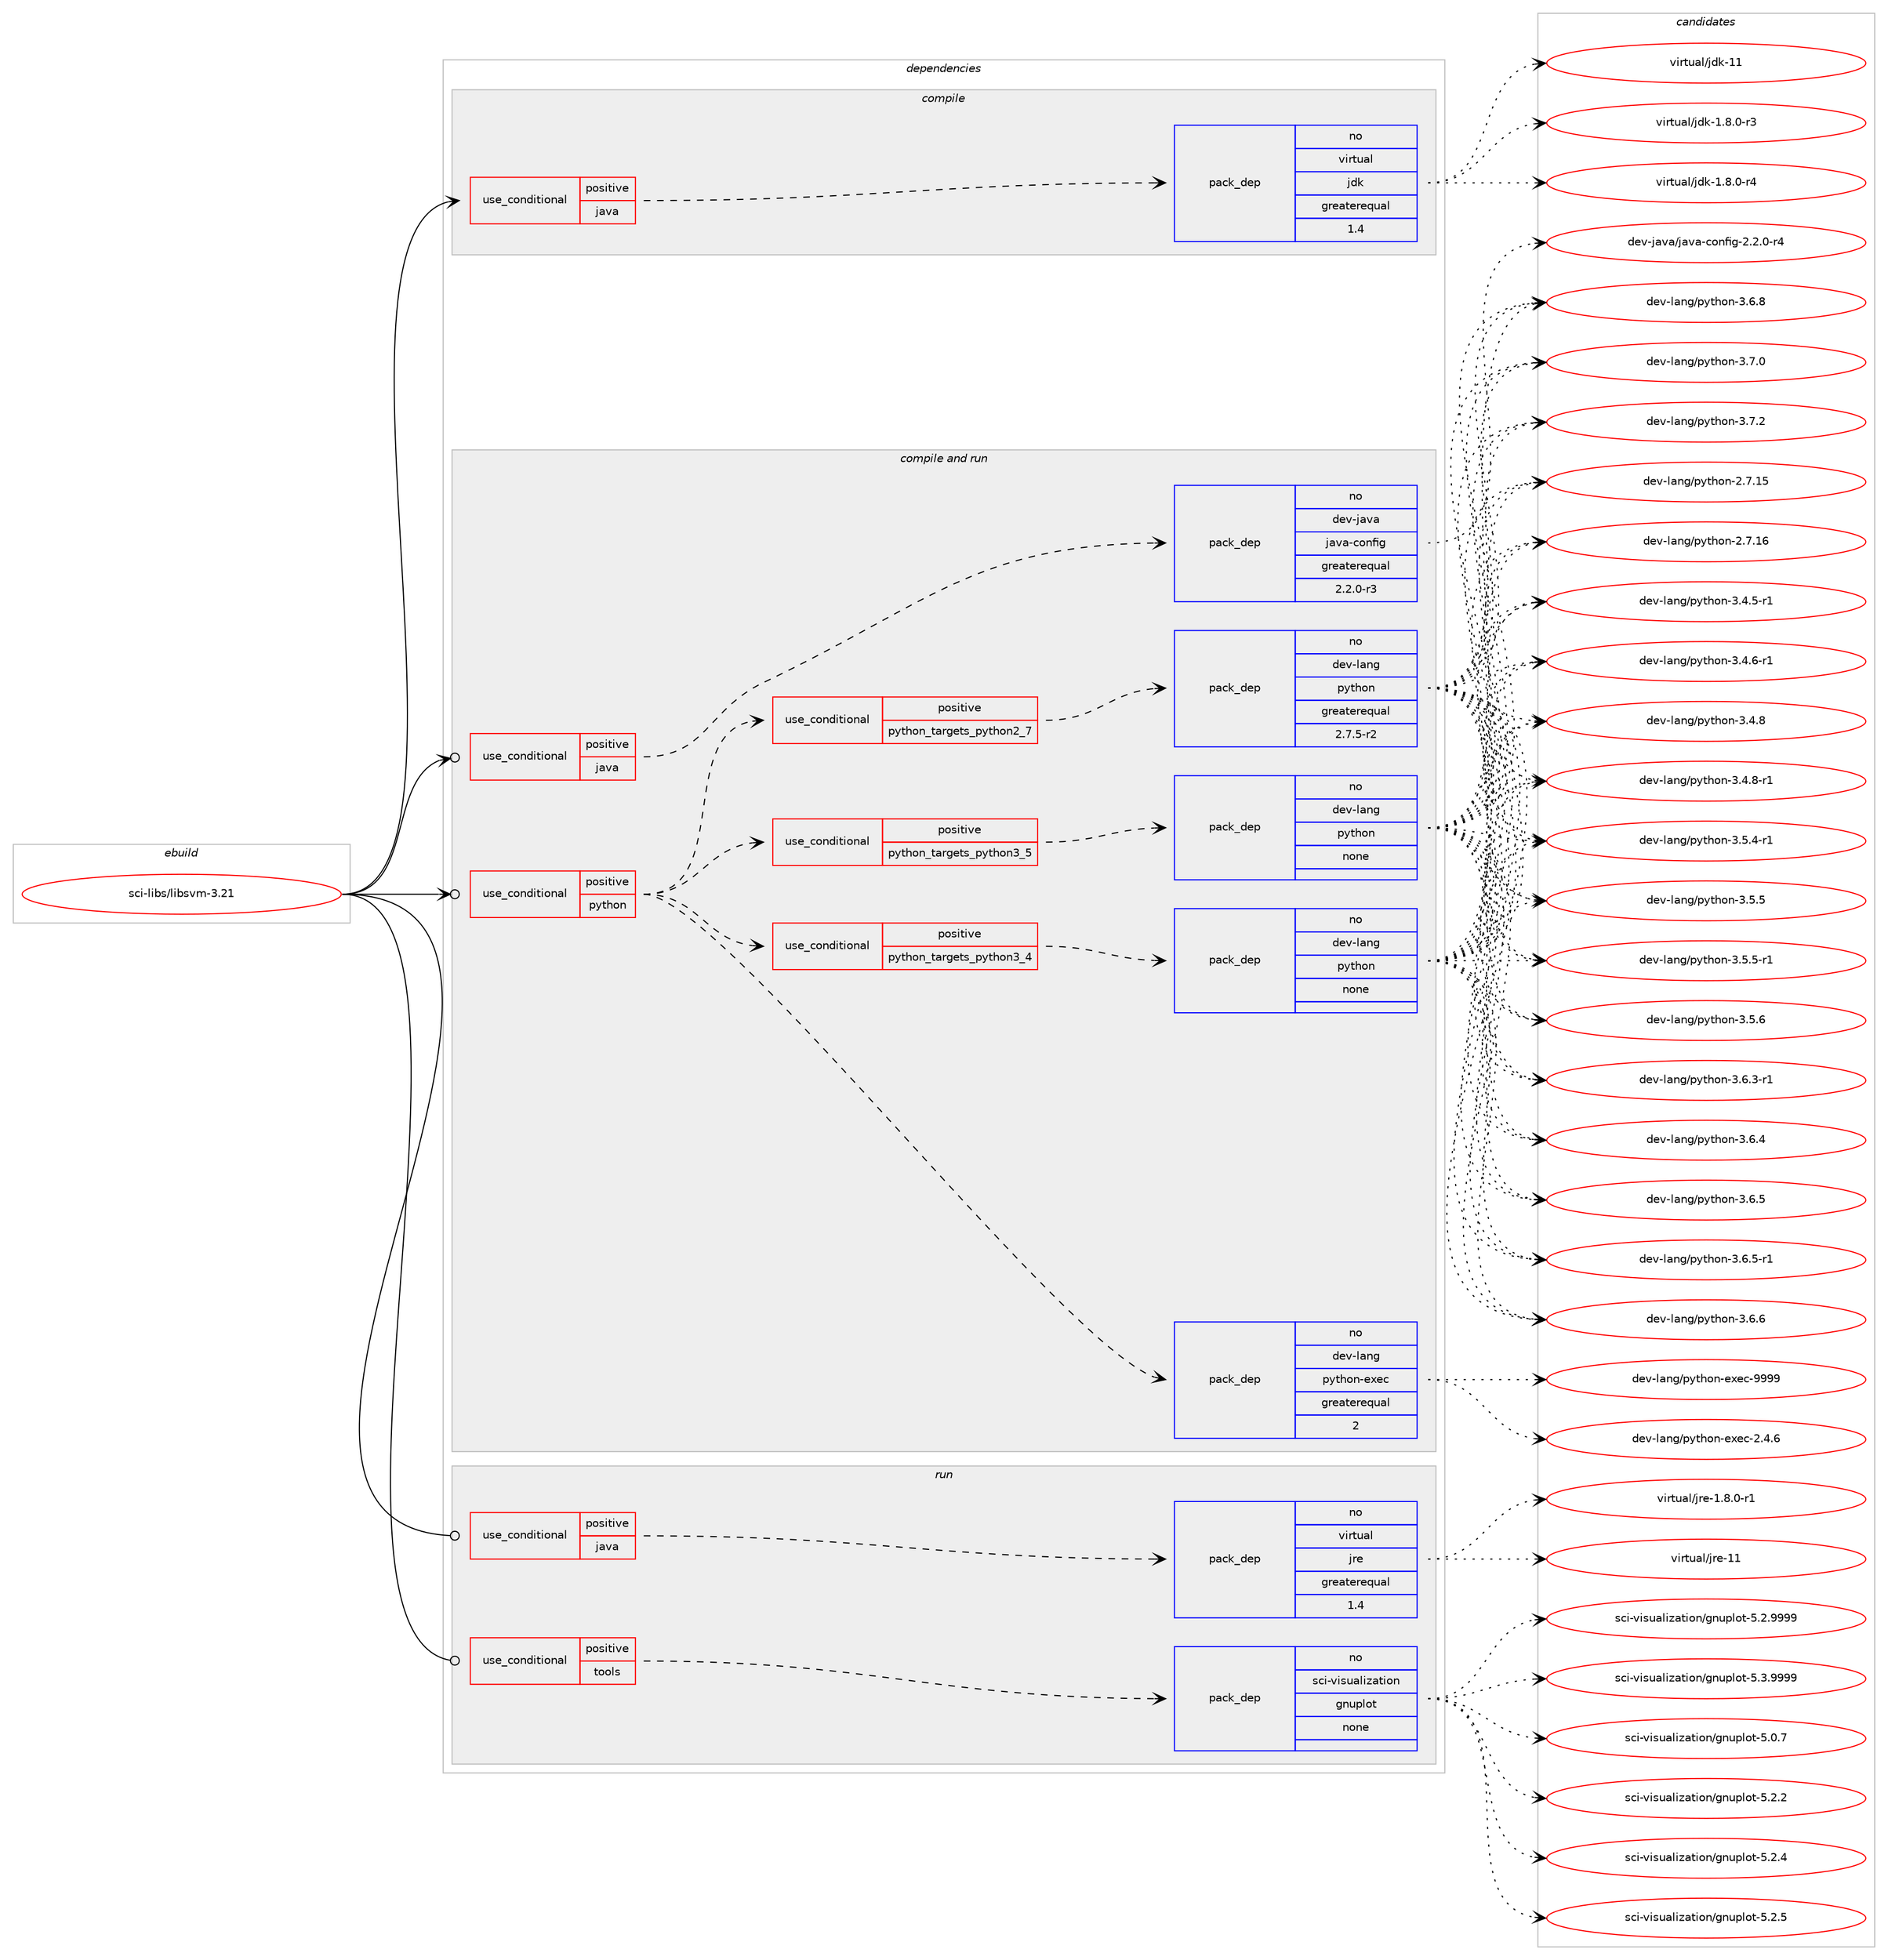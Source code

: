digraph prolog {

# *************
# Graph options
# *************

newrank=true;
concentrate=true;
compound=true;
graph [rankdir=LR,fontname=Helvetica,fontsize=10,ranksep=1.5];#, ranksep=2.5, nodesep=0.2];
edge  [arrowhead=vee];
node  [fontname=Helvetica,fontsize=10];

# **********
# The ebuild
# **********

subgraph cluster_leftcol {
color=gray;
rank=same;
label=<<i>ebuild</i>>;
id [label="sci-libs/libsvm-3.21", color=red, width=4, href="../sci-libs/libsvm-3.21.svg"];
}

# ****************
# The dependencies
# ****************

subgraph cluster_midcol {
color=gray;
label=<<i>dependencies</i>>;
subgraph cluster_compile {
fillcolor="#eeeeee";
style=filled;
label=<<i>compile</i>>;
subgraph cond453703 {
dependency1694651 [label=<<TABLE BORDER="0" CELLBORDER="1" CELLSPACING="0" CELLPADDING="4"><TR><TD ROWSPAN="3" CELLPADDING="10">use_conditional</TD></TR><TR><TD>positive</TD></TR><TR><TD>java</TD></TR></TABLE>>, shape=none, color=red];
subgraph pack1213171 {
dependency1694652 [label=<<TABLE BORDER="0" CELLBORDER="1" CELLSPACING="0" CELLPADDING="4" WIDTH="220"><TR><TD ROWSPAN="6" CELLPADDING="30">pack_dep</TD></TR><TR><TD WIDTH="110">no</TD></TR><TR><TD>virtual</TD></TR><TR><TD>jdk</TD></TR><TR><TD>greaterequal</TD></TR><TR><TD>1.4</TD></TR></TABLE>>, shape=none, color=blue];
}
dependency1694651:e -> dependency1694652:w [weight=20,style="dashed",arrowhead="vee"];
}
id:e -> dependency1694651:w [weight=20,style="solid",arrowhead="vee"];
}
subgraph cluster_compileandrun {
fillcolor="#eeeeee";
style=filled;
label=<<i>compile and run</i>>;
subgraph cond453704 {
dependency1694653 [label=<<TABLE BORDER="0" CELLBORDER="1" CELLSPACING="0" CELLPADDING="4"><TR><TD ROWSPAN="3" CELLPADDING="10">use_conditional</TD></TR><TR><TD>positive</TD></TR><TR><TD>java</TD></TR></TABLE>>, shape=none, color=red];
subgraph pack1213172 {
dependency1694654 [label=<<TABLE BORDER="0" CELLBORDER="1" CELLSPACING="0" CELLPADDING="4" WIDTH="220"><TR><TD ROWSPAN="6" CELLPADDING="30">pack_dep</TD></TR><TR><TD WIDTH="110">no</TD></TR><TR><TD>dev-java</TD></TR><TR><TD>java-config</TD></TR><TR><TD>greaterequal</TD></TR><TR><TD>2.2.0-r3</TD></TR></TABLE>>, shape=none, color=blue];
}
dependency1694653:e -> dependency1694654:w [weight=20,style="dashed",arrowhead="vee"];
}
id:e -> dependency1694653:w [weight=20,style="solid",arrowhead="odotvee"];
subgraph cond453705 {
dependency1694655 [label=<<TABLE BORDER="0" CELLBORDER="1" CELLSPACING="0" CELLPADDING="4"><TR><TD ROWSPAN="3" CELLPADDING="10">use_conditional</TD></TR><TR><TD>positive</TD></TR><TR><TD>python</TD></TR></TABLE>>, shape=none, color=red];
subgraph cond453706 {
dependency1694656 [label=<<TABLE BORDER="0" CELLBORDER="1" CELLSPACING="0" CELLPADDING="4"><TR><TD ROWSPAN="3" CELLPADDING="10">use_conditional</TD></TR><TR><TD>positive</TD></TR><TR><TD>python_targets_python2_7</TD></TR></TABLE>>, shape=none, color=red];
subgraph pack1213173 {
dependency1694657 [label=<<TABLE BORDER="0" CELLBORDER="1" CELLSPACING="0" CELLPADDING="4" WIDTH="220"><TR><TD ROWSPAN="6" CELLPADDING="30">pack_dep</TD></TR><TR><TD WIDTH="110">no</TD></TR><TR><TD>dev-lang</TD></TR><TR><TD>python</TD></TR><TR><TD>greaterequal</TD></TR><TR><TD>2.7.5-r2</TD></TR></TABLE>>, shape=none, color=blue];
}
dependency1694656:e -> dependency1694657:w [weight=20,style="dashed",arrowhead="vee"];
}
dependency1694655:e -> dependency1694656:w [weight=20,style="dashed",arrowhead="vee"];
subgraph cond453707 {
dependency1694658 [label=<<TABLE BORDER="0" CELLBORDER="1" CELLSPACING="0" CELLPADDING="4"><TR><TD ROWSPAN="3" CELLPADDING="10">use_conditional</TD></TR><TR><TD>positive</TD></TR><TR><TD>python_targets_python3_4</TD></TR></TABLE>>, shape=none, color=red];
subgraph pack1213174 {
dependency1694659 [label=<<TABLE BORDER="0" CELLBORDER="1" CELLSPACING="0" CELLPADDING="4" WIDTH="220"><TR><TD ROWSPAN="6" CELLPADDING="30">pack_dep</TD></TR><TR><TD WIDTH="110">no</TD></TR><TR><TD>dev-lang</TD></TR><TR><TD>python</TD></TR><TR><TD>none</TD></TR><TR><TD></TD></TR></TABLE>>, shape=none, color=blue];
}
dependency1694658:e -> dependency1694659:w [weight=20,style="dashed",arrowhead="vee"];
}
dependency1694655:e -> dependency1694658:w [weight=20,style="dashed",arrowhead="vee"];
subgraph cond453708 {
dependency1694660 [label=<<TABLE BORDER="0" CELLBORDER="1" CELLSPACING="0" CELLPADDING="4"><TR><TD ROWSPAN="3" CELLPADDING="10">use_conditional</TD></TR><TR><TD>positive</TD></TR><TR><TD>python_targets_python3_5</TD></TR></TABLE>>, shape=none, color=red];
subgraph pack1213175 {
dependency1694661 [label=<<TABLE BORDER="0" CELLBORDER="1" CELLSPACING="0" CELLPADDING="4" WIDTH="220"><TR><TD ROWSPAN="6" CELLPADDING="30">pack_dep</TD></TR><TR><TD WIDTH="110">no</TD></TR><TR><TD>dev-lang</TD></TR><TR><TD>python</TD></TR><TR><TD>none</TD></TR><TR><TD></TD></TR></TABLE>>, shape=none, color=blue];
}
dependency1694660:e -> dependency1694661:w [weight=20,style="dashed",arrowhead="vee"];
}
dependency1694655:e -> dependency1694660:w [weight=20,style="dashed",arrowhead="vee"];
subgraph pack1213176 {
dependency1694662 [label=<<TABLE BORDER="0" CELLBORDER="1" CELLSPACING="0" CELLPADDING="4" WIDTH="220"><TR><TD ROWSPAN="6" CELLPADDING="30">pack_dep</TD></TR><TR><TD WIDTH="110">no</TD></TR><TR><TD>dev-lang</TD></TR><TR><TD>python-exec</TD></TR><TR><TD>greaterequal</TD></TR><TR><TD>2</TD></TR></TABLE>>, shape=none, color=blue];
}
dependency1694655:e -> dependency1694662:w [weight=20,style="dashed",arrowhead="vee"];
}
id:e -> dependency1694655:w [weight=20,style="solid",arrowhead="odotvee"];
}
subgraph cluster_run {
fillcolor="#eeeeee";
style=filled;
label=<<i>run</i>>;
subgraph cond453709 {
dependency1694663 [label=<<TABLE BORDER="0" CELLBORDER="1" CELLSPACING="0" CELLPADDING="4"><TR><TD ROWSPAN="3" CELLPADDING="10">use_conditional</TD></TR><TR><TD>positive</TD></TR><TR><TD>java</TD></TR></TABLE>>, shape=none, color=red];
subgraph pack1213177 {
dependency1694664 [label=<<TABLE BORDER="0" CELLBORDER="1" CELLSPACING="0" CELLPADDING="4" WIDTH="220"><TR><TD ROWSPAN="6" CELLPADDING="30">pack_dep</TD></TR><TR><TD WIDTH="110">no</TD></TR><TR><TD>virtual</TD></TR><TR><TD>jre</TD></TR><TR><TD>greaterequal</TD></TR><TR><TD>1.4</TD></TR></TABLE>>, shape=none, color=blue];
}
dependency1694663:e -> dependency1694664:w [weight=20,style="dashed",arrowhead="vee"];
}
id:e -> dependency1694663:w [weight=20,style="solid",arrowhead="odot"];
subgraph cond453710 {
dependency1694665 [label=<<TABLE BORDER="0" CELLBORDER="1" CELLSPACING="0" CELLPADDING="4"><TR><TD ROWSPAN="3" CELLPADDING="10">use_conditional</TD></TR><TR><TD>positive</TD></TR><TR><TD>tools</TD></TR></TABLE>>, shape=none, color=red];
subgraph pack1213178 {
dependency1694666 [label=<<TABLE BORDER="0" CELLBORDER="1" CELLSPACING="0" CELLPADDING="4" WIDTH="220"><TR><TD ROWSPAN="6" CELLPADDING="30">pack_dep</TD></TR><TR><TD WIDTH="110">no</TD></TR><TR><TD>sci-visualization</TD></TR><TR><TD>gnuplot</TD></TR><TR><TD>none</TD></TR><TR><TD></TD></TR></TABLE>>, shape=none, color=blue];
}
dependency1694665:e -> dependency1694666:w [weight=20,style="dashed",arrowhead="vee"];
}
id:e -> dependency1694665:w [weight=20,style="solid",arrowhead="odot"];
}
}

# **************
# The candidates
# **************

subgraph cluster_choices {
rank=same;
color=gray;
label=<<i>candidates</i>>;

subgraph choice1213171 {
color=black;
nodesep=1;
choice11810511411611797108471061001074549465646484511451 [label="virtual/jdk-1.8.0-r3", color=red, width=4,href="../virtual/jdk-1.8.0-r3.svg"];
choice11810511411611797108471061001074549465646484511452 [label="virtual/jdk-1.8.0-r4", color=red, width=4,href="../virtual/jdk-1.8.0-r4.svg"];
choice1181051141161179710847106100107454949 [label="virtual/jdk-11", color=red, width=4,href="../virtual/jdk-11.svg"];
dependency1694652:e -> choice11810511411611797108471061001074549465646484511451:w [style=dotted,weight="100"];
dependency1694652:e -> choice11810511411611797108471061001074549465646484511452:w [style=dotted,weight="100"];
dependency1694652:e -> choice1181051141161179710847106100107454949:w [style=dotted,weight="100"];
}
subgraph choice1213172 {
color=black;
nodesep=1;
choice10010111845106971189747106971189745991111101021051034550465046484511452 [label="dev-java/java-config-2.2.0-r4", color=red, width=4,href="../dev-java/java-config-2.2.0-r4.svg"];
dependency1694654:e -> choice10010111845106971189747106971189745991111101021051034550465046484511452:w [style=dotted,weight="100"];
}
subgraph choice1213173 {
color=black;
nodesep=1;
choice10010111845108971101034711212111610411111045504655464953 [label="dev-lang/python-2.7.15", color=red, width=4,href="../dev-lang/python-2.7.15.svg"];
choice10010111845108971101034711212111610411111045504655464954 [label="dev-lang/python-2.7.16", color=red, width=4,href="../dev-lang/python-2.7.16.svg"];
choice1001011184510897110103471121211161041111104551465246534511449 [label="dev-lang/python-3.4.5-r1", color=red, width=4,href="../dev-lang/python-3.4.5-r1.svg"];
choice1001011184510897110103471121211161041111104551465246544511449 [label="dev-lang/python-3.4.6-r1", color=red, width=4,href="../dev-lang/python-3.4.6-r1.svg"];
choice100101118451089711010347112121116104111110455146524656 [label="dev-lang/python-3.4.8", color=red, width=4,href="../dev-lang/python-3.4.8.svg"];
choice1001011184510897110103471121211161041111104551465246564511449 [label="dev-lang/python-3.4.8-r1", color=red, width=4,href="../dev-lang/python-3.4.8-r1.svg"];
choice1001011184510897110103471121211161041111104551465346524511449 [label="dev-lang/python-3.5.4-r1", color=red, width=4,href="../dev-lang/python-3.5.4-r1.svg"];
choice100101118451089711010347112121116104111110455146534653 [label="dev-lang/python-3.5.5", color=red, width=4,href="../dev-lang/python-3.5.5.svg"];
choice1001011184510897110103471121211161041111104551465346534511449 [label="dev-lang/python-3.5.5-r1", color=red, width=4,href="../dev-lang/python-3.5.5-r1.svg"];
choice100101118451089711010347112121116104111110455146534654 [label="dev-lang/python-3.5.6", color=red, width=4,href="../dev-lang/python-3.5.6.svg"];
choice1001011184510897110103471121211161041111104551465446514511449 [label="dev-lang/python-3.6.3-r1", color=red, width=4,href="../dev-lang/python-3.6.3-r1.svg"];
choice100101118451089711010347112121116104111110455146544652 [label="dev-lang/python-3.6.4", color=red, width=4,href="../dev-lang/python-3.6.4.svg"];
choice100101118451089711010347112121116104111110455146544653 [label="dev-lang/python-3.6.5", color=red, width=4,href="../dev-lang/python-3.6.5.svg"];
choice1001011184510897110103471121211161041111104551465446534511449 [label="dev-lang/python-3.6.5-r1", color=red, width=4,href="../dev-lang/python-3.6.5-r1.svg"];
choice100101118451089711010347112121116104111110455146544654 [label="dev-lang/python-3.6.6", color=red, width=4,href="../dev-lang/python-3.6.6.svg"];
choice100101118451089711010347112121116104111110455146544656 [label="dev-lang/python-3.6.8", color=red, width=4,href="../dev-lang/python-3.6.8.svg"];
choice100101118451089711010347112121116104111110455146554648 [label="dev-lang/python-3.7.0", color=red, width=4,href="../dev-lang/python-3.7.0.svg"];
choice100101118451089711010347112121116104111110455146554650 [label="dev-lang/python-3.7.2", color=red, width=4,href="../dev-lang/python-3.7.2.svg"];
dependency1694657:e -> choice10010111845108971101034711212111610411111045504655464953:w [style=dotted,weight="100"];
dependency1694657:e -> choice10010111845108971101034711212111610411111045504655464954:w [style=dotted,weight="100"];
dependency1694657:e -> choice1001011184510897110103471121211161041111104551465246534511449:w [style=dotted,weight="100"];
dependency1694657:e -> choice1001011184510897110103471121211161041111104551465246544511449:w [style=dotted,weight="100"];
dependency1694657:e -> choice100101118451089711010347112121116104111110455146524656:w [style=dotted,weight="100"];
dependency1694657:e -> choice1001011184510897110103471121211161041111104551465246564511449:w [style=dotted,weight="100"];
dependency1694657:e -> choice1001011184510897110103471121211161041111104551465346524511449:w [style=dotted,weight="100"];
dependency1694657:e -> choice100101118451089711010347112121116104111110455146534653:w [style=dotted,weight="100"];
dependency1694657:e -> choice1001011184510897110103471121211161041111104551465346534511449:w [style=dotted,weight="100"];
dependency1694657:e -> choice100101118451089711010347112121116104111110455146534654:w [style=dotted,weight="100"];
dependency1694657:e -> choice1001011184510897110103471121211161041111104551465446514511449:w [style=dotted,weight="100"];
dependency1694657:e -> choice100101118451089711010347112121116104111110455146544652:w [style=dotted,weight="100"];
dependency1694657:e -> choice100101118451089711010347112121116104111110455146544653:w [style=dotted,weight="100"];
dependency1694657:e -> choice1001011184510897110103471121211161041111104551465446534511449:w [style=dotted,weight="100"];
dependency1694657:e -> choice100101118451089711010347112121116104111110455146544654:w [style=dotted,weight="100"];
dependency1694657:e -> choice100101118451089711010347112121116104111110455146544656:w [style=dotted,weight="100"];
dependency1694657:e -> choice100101118451089711010347112121116104111110455146554648:w [style=dotted,weight="100"];
dependency1694657:e -> choice100101118451089711010347112121116104111110455146554650:w [style=dotted,weight="100"];
}
subgraph choice1213174 {
color=black;
nodesep=1;
choice10010111845108971101034711212111610411111045504655464953 [label="dev-lang/python-2.7.15", color=red, width=4,href="../dev-lang/python-2.7.15.svg"];
choice10010111845108971101034711212111610411111045504655464954 [label="dev-lang/python-2.7.16", color=red, width=4,href="../dev-lang/python-2.7.16.svg"];
choice1001011184510897110103471121211161041111104551465246534511449 [label="dev-lang/python-3.4.5-r1", color=red, width=4,href="../dev-lang/python-3.4.5-r1.svg"];
choice1001011184510897110103471121211161041111104551465246544511449 [label="dev-lang/python-3.4.6-r1", color=red, width=4,href="../dev-lang/python-3.4.6-r1.svg"];
choice100101118451089711010347112121116104111110455146524656 [label="dev-lang/python-3.4.8", color=red, width=4,href="../dev-lang/python-3.4.8.svg"];
choice1001011184510897110103471121211161041111104551465246564511449 [label="dev-lang/python-3.4.8-r1", color=red, width=4,href="../dev-lang/python-3.4.8-r1.svg"];
choice1001011184510897110103471121211161041111104551465346524511449 [label="dev-lang/python-3.5.4-r1", color=red, width=4,href="../dev-lang/python-3.5.4-r1.svg"];
choice100101118451089711010347112121116104111110455146534653 [label="dev-lang/python-3.5.5", color=red, width=4,href="../dev-lang/python-3.5.5.svg"];
choice1001011184510897110103471121211161041111104551465346534511449 [label="dev-lang/python-3.5.5-r1", color=red, width=4,href="../dev-lang/python-3.5.5-r1.svg"];
choice100101118451089711010347112121116104111110455146534654 [label="dev-lang/python-3.5.6", color=red, width=4,href="../dev-lang/python-3.5.6.svg"];
choice1001011184510897110103471121211161041111104551465446514511449 [label="dev-lang/python-3.6.3-r1", color=red, width=4,href="../dev-lang/python-3.6.3-r1.svg"];
choice100101118451089711010347112121116104111110455146544652 [label="dev-lang/python-3.6.4", color=red, width=4,href="../dev-lang/python-3.6.4.svg"];
choice100101118451089711010347112121116104111110455146544653 [label="dev-lang/python-3.6.5", color=red, width=4,href="../dev-lang/python-3.6.5.svg"];
choice1001011184510897110103471121211161041111104551465446534511449 [label="dev-lang/python-3.6.5-r1", color=red, width=4,href="../dev-lang/python-3.6.5-r1.svg"];
choice100101118451089711010347112121116104111110455146544654 [label="dev-lang/python-3.6.6", color=red, width=4,href="../dev-lang/python-3.6.6.svg"];
choice100101118451089711010347112121116104111110455146544656 [label="dev-lang/python-3.6.8", color=red, width=4,href="../dev-lang/python-3.6.8.svg"];
choice100101118451089711010347112121116104111110455146554648 [label="dev-lang/python-3.7.0", color=red, width=4,href="../dev-lang/python-3.7.0.svg"];
choice100101118451089711010347112121116104111110455146554650 [label="dev-lang/python-3.7.2", color=red, width=4,href="../dev-lang/python-3.7.2.svg"];
dependency1694659:e -> choice10010111845108971101034711212111610411111045504655464953:w [style=dotted,weight="100"];
dependency1694659:e -> choice10010111845108971101034711212111610411111045504655464954:w [style=dotted,weight="100"];
dependency1694659:e -> choice1001011184510897110103471121211161041111104551465246534511449:w [style=dotted,weight="100"];
dependency1694659:e -> choice1001011184510897110103471121211161041111104551465246544511449:w [style=dotted,weight="100"];
dependency1694659:e -> choice100101118451089711010347112121116104111110455146524656:w [style=dotted,weight="100"];
dependency1694659:e -> choice1001011184510897110103471121211161041111104551465246564511449:w [style=dotted,weight="100"];
dependency1694659:e -> choice1001011184510897110103471121211161041111104551465346524511449:w [style=dotted,weight="100"];
dependency1694659:e -> choice100101118451089711010347112121116104111110455146534653:w [style=dotted,weight="100"];
dependency1694659:e -> choice1001011184510897110103471121211161041111104551465346534511449:w [style=dotted,weight="100"];
dependency1694659:e -> choice100101118451089711010347112121116104111110455146534654:w [style=dotted,weight="100"];
dependency1694659:e -> choice1001011184510897110103471121211161041111104551465446514511449:w [style=dotted,weight="100"];
dependency1694659:e -> choice100101118451089711010347112121116104111110455146544652:w [style=dotted,weight="100"];
dependency1694659:e -> choice100101118451089711010347112121116104111110455146544653:w [style=dotted,weight="100"];
dependency1694659:e -> choice1001011184510897110103471121211161041111104551465446534511449:w [style=dotted,weight="100"];
dependency1694659:e -> choice100101118451089711010347112121116104111110455146544654:w [style=dotted,weight="100"];
dependency1694659:e -> choice100101118451089711010347112121116104111110455146544656:w [style=dotted,weight="100"];
dependency1694659:e -> choice100101118451089711010347112121116104111110455146554648:w [style=dotted,weight="100"];
dependency1694659:e -> choice100101118451089711010347112121116104111110455146554650:w [style=dotted,weight="100"];
}
subgraph choice1213175 {
color=black;
nodesep=1;
choice10010111845108971101034711212111610411111045504655464953 [label="dev-lang/python-2.7.15", color=red, width=4,href="../dev-lang/python-2.7.15.svg"];
choice10010111845108971101034711212111610411111045504655464954 [label="dev-lang/python-2.7.16", color=red, width=4,href="../dev-lang/python-2.7.16.svg"];
choice1001011184510897110103471121211161041111104551465246534511449 [label="dev-lang/python-3.4.5-r1", color=red, width=4,href="../dev-lang/python-3.4.5-r1.svg"];
choice1001011184510897110103471121211161041111104551465246544511449 [label="dev-lang/python-3.4.6-r1", color=red, width=4,href="../dev-lang/python-3.4.6-r1.svg"];
choice100101118451089711010347112121116104111110455146524656 [label="dev-lang/python-3.4.8", color=red, width=4,href="../dev-lang/python-3.4.8.svg"];
choice1001011184510897110103471121211161041111104551465246564511449 [label="dev-lang/python-3.4.8-r1", color=red, width=4,href="../dev-lang/python-3.4.8-r1.svg"];
choice1001011184510897110103471121211161041111104551465346524511449 [label="dev-lang/python-3.5.4-r1", color=red, width=4,href="../dev-lang/python-3.5.4-r1.svg"];
choice100101118451089711010347112121116104111110455146534653 [label="dev-lang/python-3.5.5", color=red, width=4,href="../dev-lang/python-3.5.5.svg"];
choice1001011184510897110103471121211161041111104551465346534511449 [label="dev-lang/python-3.5.5-r1", color=red, width=4,href="../dev-lang/python-3.5.5-r1.svg"];
choice100101118451089711010347112121116104111110455146534654 [label="dev-lang/python-3.5.6", color=red, width=4,href="../dev-lang/python-3.5.6.svg"];
choice1001011184510897110103471121211161041111104551465446514511449 [label="dev-lang/python-3.6.3-r1", color=red, width=4,href="../dev-lang/python-3.6.3-r1.svg"];
choice100101118451089711010347112121116104111110455146544652 [label="dev-lang/python-3.6.4", color=red, width=4,href="../dev-lang/python-3.6.4.svg"];
choice100101118451089711010347112121116104111110455146544653 [label="dev-lang/python-3.6.5", color=red, width=4,href="../dev-lang/python-3.6.5.svg"];
choice1001011184510897110103471121211161041111104551465446534511449 [label="dev-lang/python-3.6.5-r1", color=red, width=4,href="../dev-lang/python-3.6.5-r1.svg"];
choice100101118451089711010347112121116104111110455146544654 [label="dev-lang/python-3.6.6", color=red, width=4,href="../dev-lang/python-3.6.6.svg"];
choice100101118451089711010347112121116104111110455146544656 [label="dev-lang/python-3.6.8", color=red, width=4,href="../dev-lang/python-3.6.8.svg"];
choice100101118451089711010347112121116104111110455146554648 [label="dev-lang/python-3.7.0", color=red, width=4,href="../dev-lang/python-3.7.0.svg"];
choice100101118451089711010347112121116104111110455146554650 [label="dev-lang/python-3.7.2", color=red, width=4,href="../dev-lang/python-3.7.2.svg"];
dependency1694661:e -> choice10010111845108971101034711212111610411111045504655464953:w [style=dotted,weight="100"];
dependency1694661:e -> choice10010111845108971101034711212111610411111045504655464954:w [style=dotted,weight="100"];
dependency1694661:e -> choice1001011184510897110103471121211161041111104551465246534511449:w [style=dotted,weight="100"];
dependency1694661:e -> choice1001011184510897110103471121211161041111104551465246544511449:w [style=dotted,weight="100"];
dependency1694661:e -> choice100101118451089711010347112121116104111110455146524656:w [style=dotted,weight="100"];
dependency1694661:e -> choice1001011184510897110103471121211161041111104551465246564511449:w [style=dotted,weight="100"];
dependency1694661:e -> choice1001011184510897110103471121211161041111104551465346524511449:w [style=dotted,weight="100"];
dependency1694661:e -> choice100101118451089711010347112121116104111110455146534653:w [style=dotted,weight="100"];
dependency1694661:e -> choice1001011184510897110103471121211161041111104551465346534511449:w [style=dotted,weight="100"];
dependency1694661:e -> choice100101118451089711010347112121116104111110455146534654:w [style=dotted,weight="100"];
dependency1694661:e -> choice1001011184510897110103471121211161041111104551465446514511449:w [style=dotted,weight="100"];
dependency1694661:e -> choice100101118451089711010347112121116104111110455146544652:w [style=dotted,weight="100"];
dependency1694661:e -> choice100101118451089711010347112121116104111110455146544653:w [style=dotted,weight="100"];
dependency1694661:e -> choice1001011184510897110103471121211161041111104551465446534511449:w [style=dotted,weight="100"];
dependency1694661:e -> choice100101118451089711010347112121116104111110455146544654:w [style=dotted,weight="100"];
dependency1694661:e -> choice100101118451089711010347112121116104111110455146544656:w [style=dotted,weight="100"];
dependency1694661:e -> choice100101118451089711010347112121116104111110455146554648:w [style=dotted,weight="100"];
dependency1694661:e -> choice100101118451089711010347112121116104111110455146554650:w [style=dotted,weight="100"];
}
subgraph choice1213176 {
color=black;
nodesep=1;
choice1001011184510897110103471121211161041111104510112010199455046524654 [label="dev-lang/python-exec-2.4.6", color=red, width=4,href="../dev-lang/python-exec-2.4.6.svg"];
choice10010111845108971101034711212111610411111045101120101994557575757 [label="dev-lang/python-exec-9999", color=red, width=4,href="../dev-lang/python-exec-9999.svg"];
dependency1694662:e -> choice1001011184510897110103471121211161041111104510112010199455046524654:w [style=dotted,weight="100"];
dependency1694662:e -> choice10010111845108971101034711212111610411111045101120101994557575757:w [style=dotted,weight="100"];
}
subgraph choice1213177 {
color=black;
nodesep=1;
choice11810511411611797108471061141014549465646484511449 [label="virtual/jre-1.8.0-r1", color=red, width=4,href="../virtual/jre-1.8.0-r1.svg"];
choice1181051141161179710847106114101454949 [label="virtual/jre-11", color=red, width=4,href="../virtual/jre-11.svg"];
dependency1694664:e -> choice11810511411611797108471061141014549465646484511449:w [style=dotted,weight="100"];
dependency1694664:e -> choice1181051141161179710847106114101454949:w [style=dotted,weight="100"];
}
subgraph choice1213178 {
color=black;
nodesep=1;
choice1159910545118105115117971081051229711610511111047103110117112108111116455346484655 [label="sci-visualization/gnuplot-5.0.7", color=red, width=4,href="../sci-visualization/gnuplot-5.0.7.svg"];
choice1159910545118105115117971081051229711610511111047103110117112108111116455346504650 [label="sci-visualization/gnuplot-5.2.2", color=red, width=4,href="../sci-visualization/gnuplot-5.2.2.svg"];
choice1159910545118105115117971081051229711610511111047103110117112108111116455346504652 [label="sci-visualization/gnuplot-5.2.4", color=red, width=4,href="../sci-visualization/gnuplot-5.2.4.svg"];
choice1159910545118105115117971081051229711610511111047103110117112108111116455346504653 [label="sci-visualization/gnuplot-5.2.5", color=red, width=4,href="../sci-visualization/gnuplot-5.2.5.svg"];
choice1159910545118105115117971081051229711610511111047103110117112108111116455346504657575757 [label="sci-visualization/gnuplot-5.2.9999", color=red, width=4,href="../sci-visualization/gnuplot-5.2.9999.svg"];
choice1159910545118105115117971081051229711610511111047103110117112108111116455346514657575757 [label="sci-visualization/gnuplot-5.3.9999", color=red, width=4,href="../sci-visualization/gnuplot-5.3.9999.svg"];
dependency1694666:e -> choice1159910545118105115117971081051229711610511111047103110117112108111116455346484655:w [style=dotted,weight="100"];
dependency1694666:e -> choice1159910545118105115117971081051229711610511111047103110117112108111116455346504650:w [style=dotted,weight="100"];
dependency1694666:e -> choice1159910545118105115117971081051229711610511111047103110117112108111116455346504652:w [style=dotted,weight="100"];
dependency1694666:e -> choice1159910545118105115117971081051229711610511111047103110117112108111116455346504653:w [style=dotted,weight="100"];
dependency1694666:e -> choice1159910545118105115117971081051229711610511111047103110117112108111116455346504657575757:w [style=dotted,weight="100"];
dependency1694666:e -> choice1159910545118105115117971081051229711610511111047103110117112108111116455346514657575757:w [style=dotted,weight="100"];
}
}

}
